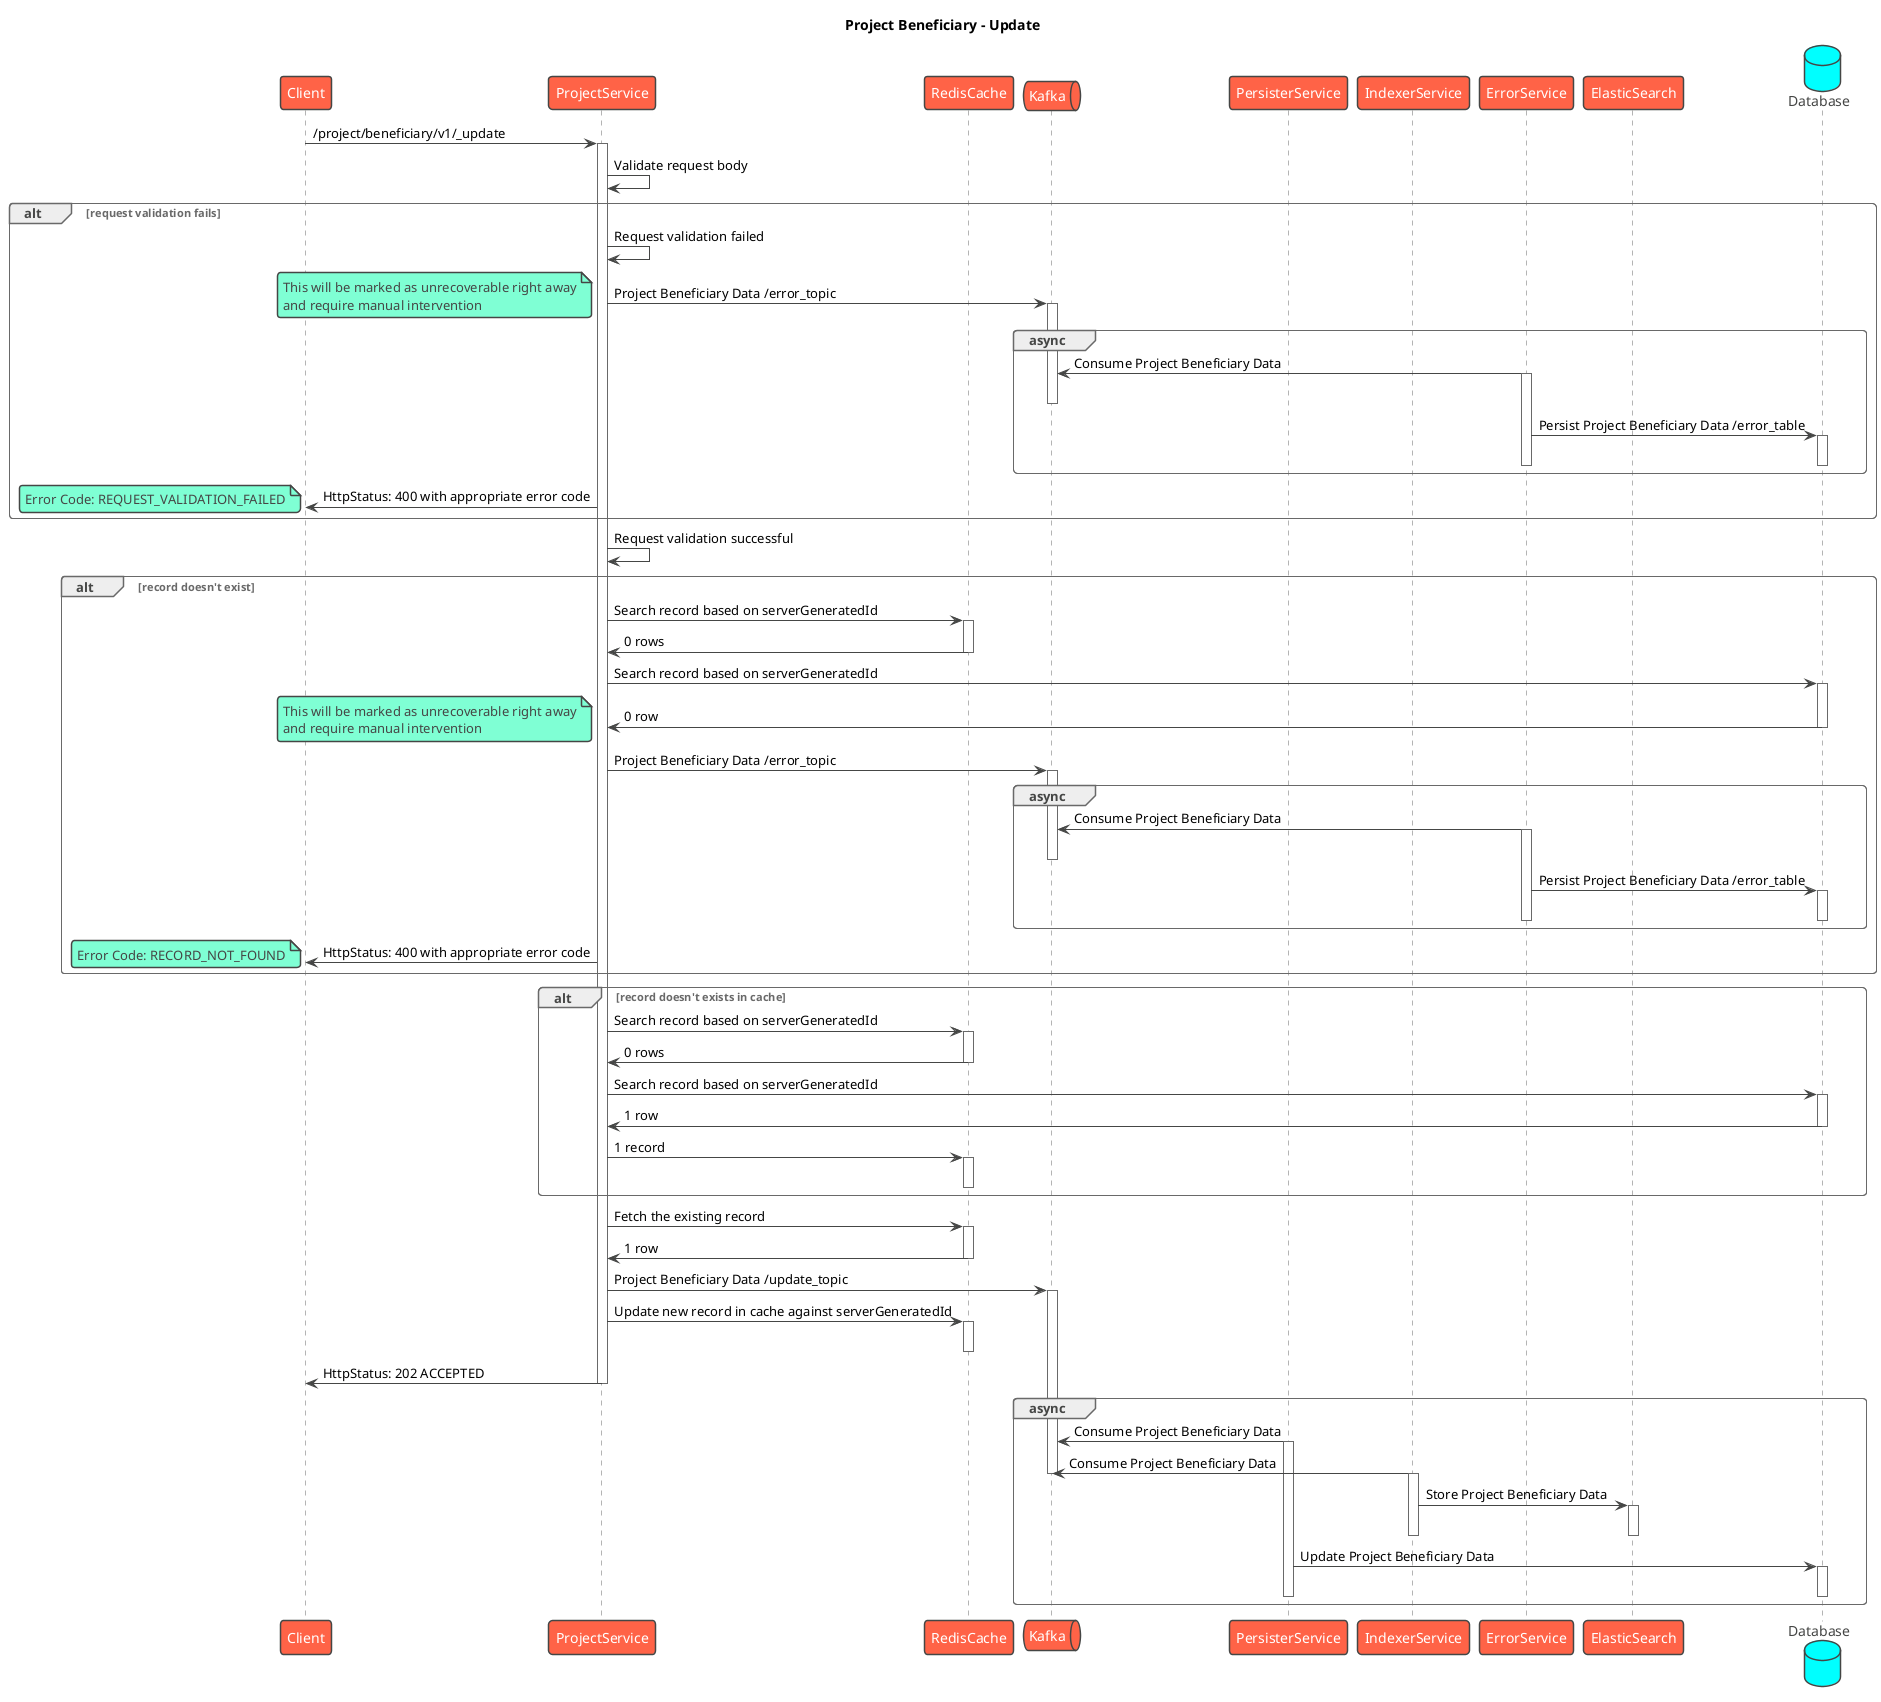 @startuml
title Project Beneficiary - Update
!theme vibrant
participant Client as c
participant ProjectService as s
participant RedisCache as rc
queue Kafka as k
participant PersisterService as prs
participant IndexerService as idx
participant ErrorService as es
participant ElasticSearch as el
database Database as db
c -> s : /project/beneficiary/v1/_update
activate s
s -> s: Validate request body
alt request validation fails
    s -> s: Request validation failed
    s -> k: Project Beneficiary Data /error_topic
    note left
        This will be marked as unrecoverable right away
        and require manual intervention
    end note
    activate k
    group async
        es -> k: Consume Project Beneficiary Data
        activate es
        deactivate k
        es -> db: Persist Project Beneficiary Data /error_table
        activate db
        deactivate db
        deactivate es
    end
    s -> c: HttpStatus: 400 with appropriate error code
    note left
        Error Code: REQUEST_VALIDATION_FAILED
    end note
end
s -> s: Request validation successful
alt record doesn't exist
    s -> rc: Search record based on serverGeneratedId
    activate rc
    rc -> s: 0 rows
    deactivate rc
    s -> db: Search record based on serverGeneratedId
    activate db
    db -> s: 0 row
    deactivate db
    note left
        This will be marked as unrecoverable right away
        and require manual intervention
    end note
    s -> k: Project Beneficiary Data /error_topic
    activate k
    group async
        es -> k: Consume Project Beneficiary Data
        activate es
        deactivate k
        es -> db: Persist Project Beneficiary Data /error_table
        activate db
        deactivate db
        deactivate es
    end
    s -> c: HttpStatus: 400 with appropriate error code
    note left
      Error Code: RECORD_NOT_FOUND
    end note
end
alt record doesn't exists in cache
    s -> rc: Search record based on serverGeneratedId
    activate rc
    rc -> s: 0 rows
    deactivate rc
    s -> db: Search record based on serverGeneratedId
    activate db
    db -> s: 1 row
    deactivate db
    s -> rc: 1 record
    activate rc
    deactivate rc
end
s -> rc: Fetch the existing record
activate rc
rc -> s: 1 row
deactivate rc
s -> k: Project Beneficiary Data /update_topic
activate k
s -> rc: Update new record in cache against serverGeneratedId
activate rc
deactivate rc
s -> c: HttpStatus: 202 ACCEPTED
deactivate s
group async
    prs -> k: Consume Project Beneficiary Data
    activate prs
    idx -> k: Consume Project Beneficiary Data
    deactivate k
    activate idx
    idx -> el: Store Project Beneficiary Data
    activate el
    deactivate el
    deactivate idx
    prs -> db: Update Project Beneficiary Data
    activate db
    deactivate db
    deactivate prs
end
@enduml